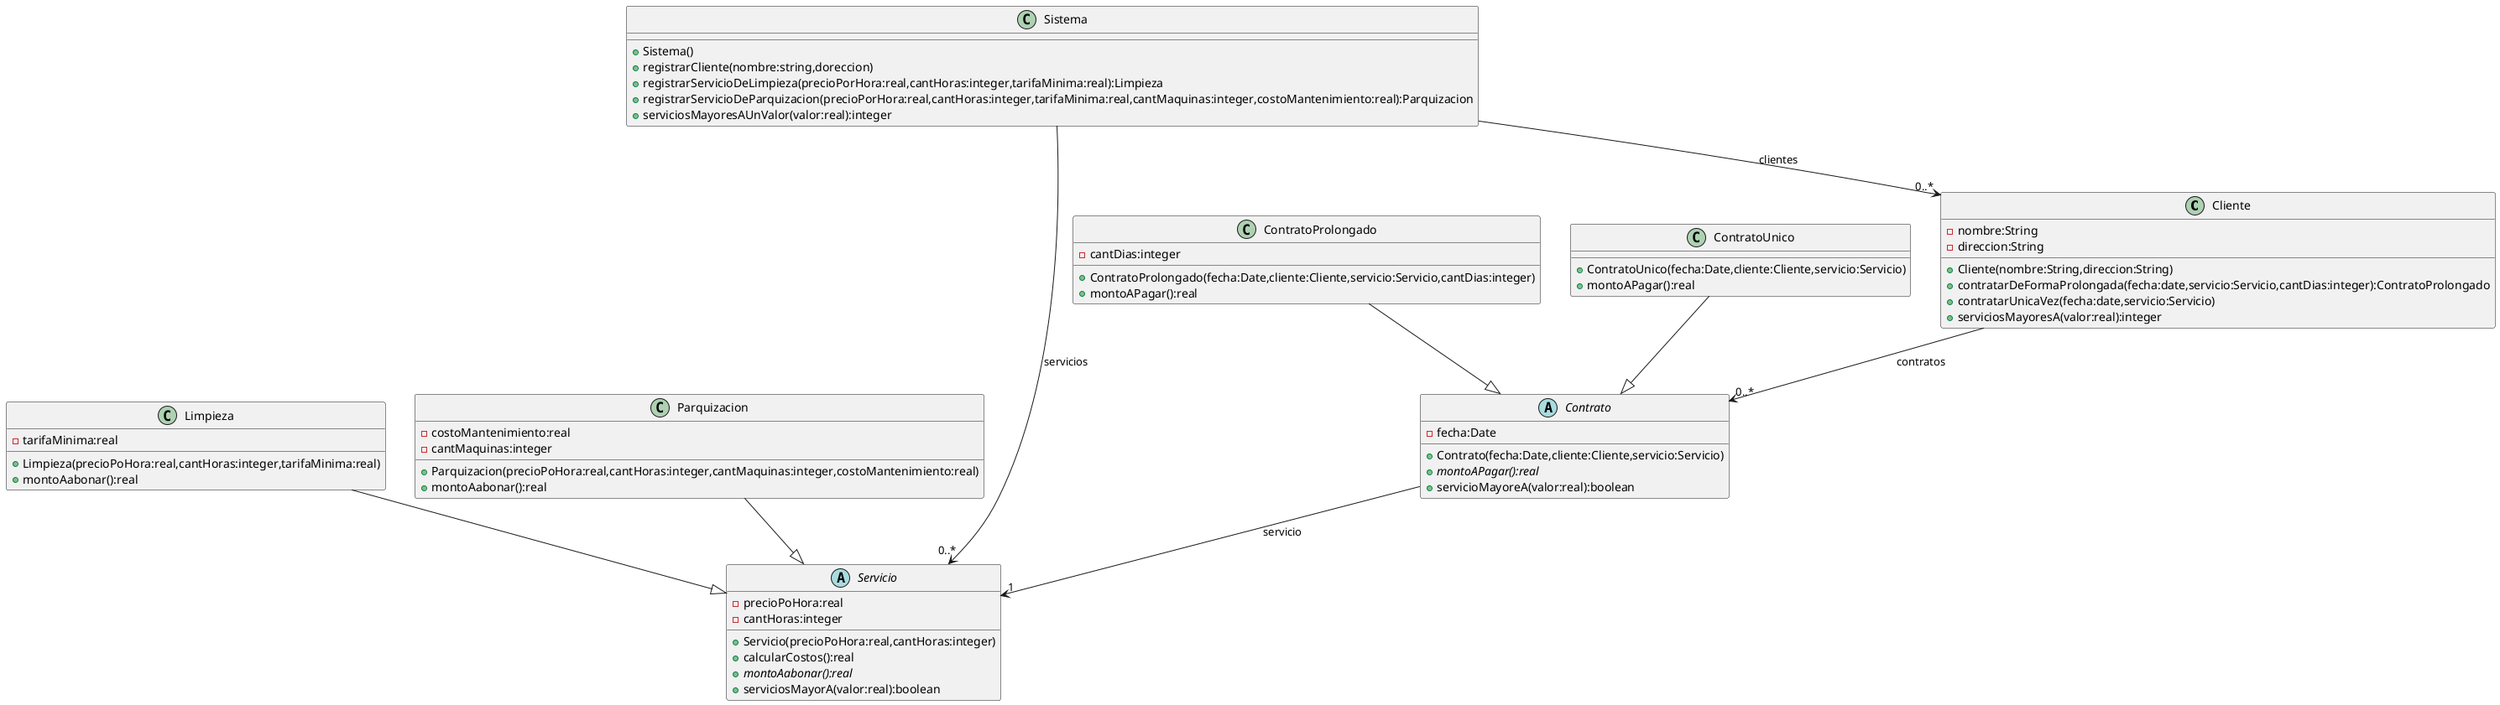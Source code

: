 @startuml

 class Cliente{
    -nombre:String
    -direccion:String
    +Cliente(nombre:String,direccion:String)
    +contratarDeFormaProlongada(fecha:date,servicio:Servicio,cantDias:integer):ContratoProlongado
    +contratarUnicaVez(fecha:date,servicio:Servicio)
    +serviciosMayoresA(valor:real):integer
}
Cliente-->"0..*"Contrato:contratos
abstract class Servicio{
    -precioPoHora:real
    -cantHoras:integer

    +Servicio(precioPoHora:real,cantHoras:integer)
    +calcularCostos():real
    {abstract}+montoAabonar():real
    +serviciosMayorA(valor:real):boolean
}

class Limpieza{
    -tarifaMinima:real
    +Limpieza(precioPoHora:real,cantHoras:integer,tarifaMinima:real)
    +montoAabonar():real
}
Limpieza--|>Servicio

class Parquizacion{
    -costoMantenimiento:real
    -cantMaquinas:integer
    +Parquizacion(precioPoHora:real,cantHoras:integer,cantMaquinas:integer,costoMantenimiento:real)
    +montoAabonar():real
}
Parquizacion--|>Servicio

abstract class Contrato{
    -fecha:Date
    +Contrato(fecha:Date,cliente:Cliente,servicio:Servicio)
    {abstract}+montoAPagar():real
    +servicioMayoreA(valor:real):boolean
}
Contrato-->"1"Servicio:servicio

class ContratoProlongado{
    -cantDias:integer
    +ContratoProlongado(fecha:Date,cliente:Cliente,servicio:Servicio,cantDias:integer)
    +montoAPagar():real
}
ContratoProlongado--|>Contrato
class ContratoUnico{
    +ContratoUnico(fecha:Date,cliente:Cliente,servicio:Servicio)
    +montoAPagar():real
}
ContratoUnico--|>Contrato

class Sistema{
    +Sistema()
    +registrarCliente(nombre:string,doreccion)
    +registrarServicioDeLimpieza(precioPorHora:real,cantHoras:integer,tarifaMinima:real):Limpieza
    +registrarServicioDeParquizacion(precioPorHora:real,cantHoras:integer,tarifaMinima:real,cantMaquinas:integer,costoMantenimiento:real):Parquizacion
    +serviciosMayoresAUnValor(valor:real):integer
}
Sistema-->"0..*"Servicio:servicios
Sistema-->"0..*"Cliente:clientes


@enduml